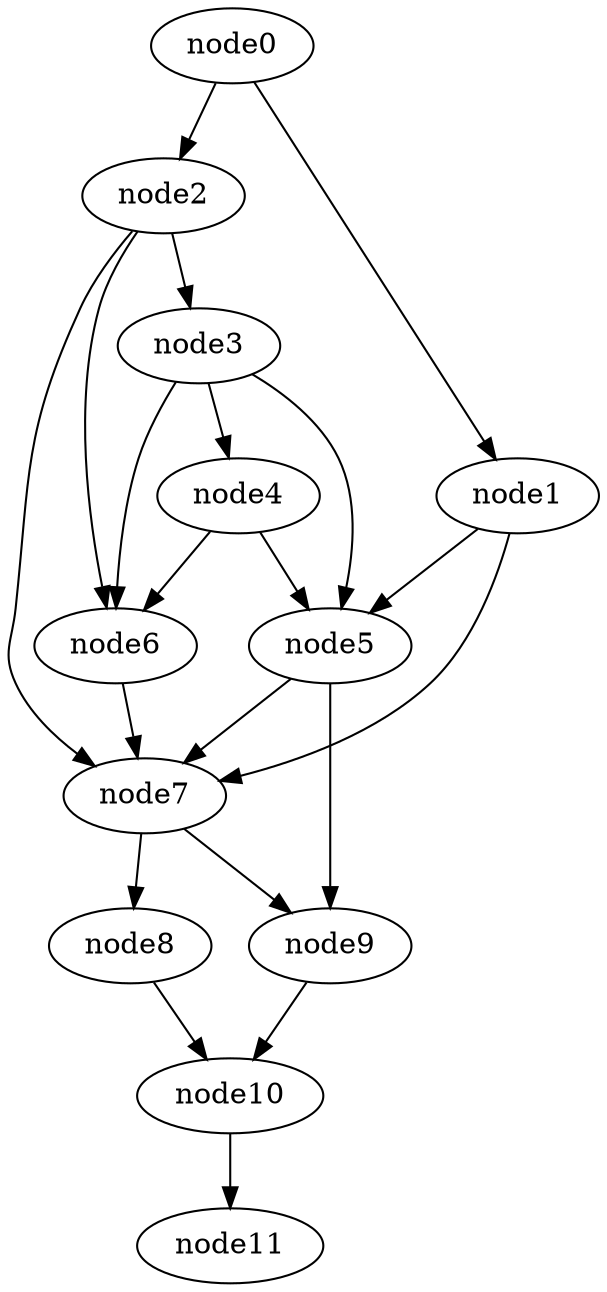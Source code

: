 digraph g{
	node11
	node10 -> node11
	node9 -> node10
	node8 -> node10
	node7 -> node9
	node7 -> node8
	node6 -> node7
	node5 -> node9
	node5 -> node7
	node4 -> node6
	node4 -> node5
	node3 -> node6
	node3 -> node5
	node3 -> node4
	node2 -> node7
	node2 -> node6
	node2 -> node3
	node1 -> node7
	node1 -> node5
	node0 -> node2
	node0 -> node1
}
